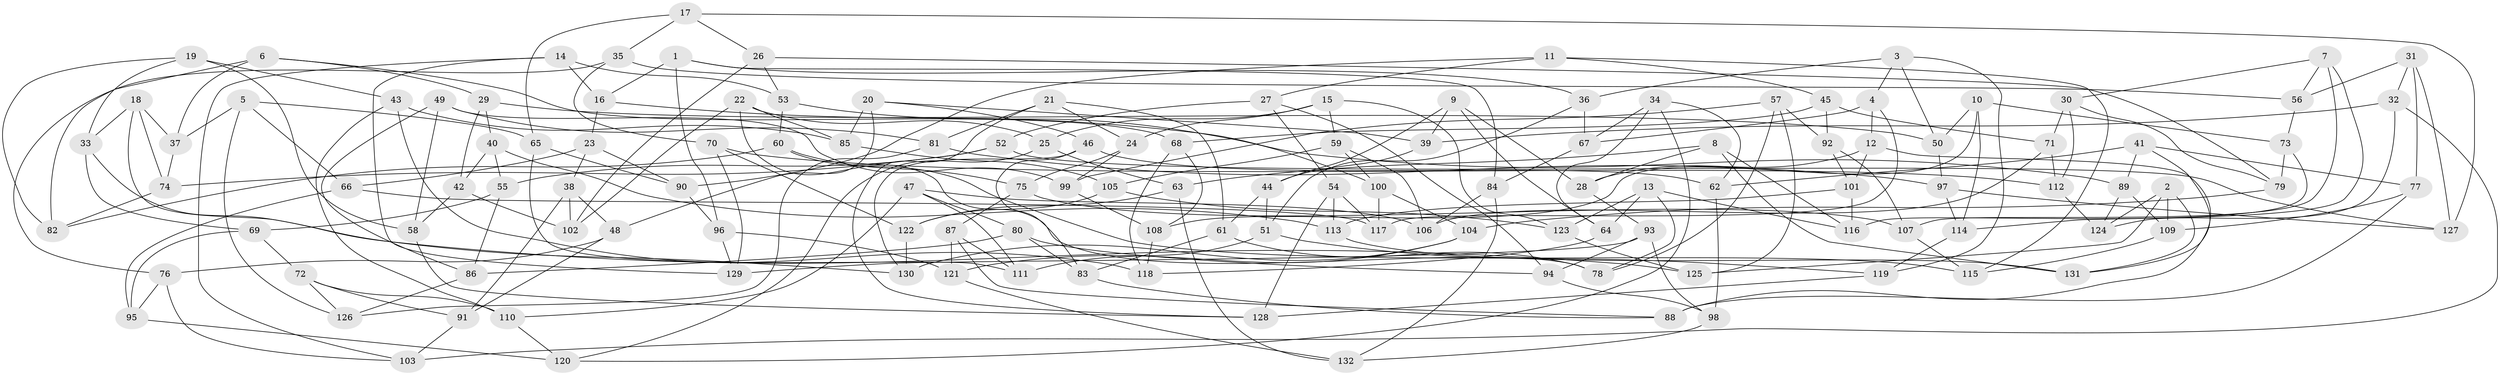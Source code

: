 // coarse degree distribution, {10: 0.1509433962264151, 9: 0.07547169811320754, 3: 0.07547169811320754, 12: 0.018867924528301886, 8: 0.09433962264150944, 6: 0.03773584905660377, 4: 0.4716981132075472, 7: 0.07547169811320754}
// Generated by graph-tools (version 1.1) at 2025/53/03/04/25 22:53:44]
// undirected, 132 vertices, 264 edges
graph export_dot {
  node [color=gray90,style=filled];
  1;
  2;
  3;
  4;
  5;
  6;
  7;
  8;
  9;
  10;
  11;
  12;
  13;
  14;
  15;
  16;
  17;
  18;
  19;
  20;
  21;
  22;
  23;
  24;
  25;
  26;
  27;
  28;
  29;
  30;
  31;
  32;
  33;
  34;
  35;
  36;
  37;
  38;
  39;
  40;
  41;
  42;
  43;
  44;
  45;
  46;
  47;
  48;
  49;
  50;
  51;
  52;
  53;
  54;
  55;
  56;
  57;
  58;
  59;
  60;
  61;
  62;
  63;
  64;
  65;
  66;
  67;
  68;
  69;
  70;
  71;
  72;
  73;
  74;
  75;
  76;
  77;
  78;
  79;
  80;
  81;
  82;
  83;
  84;
  85;
  86;
  87;
  88;
  89;
  90;
  91;
  92;
  93;
  94;
  95;
  96;
  97;
  98;
  99;
  100;
  101;
  102;
  103;
  104;
  105;
  106;
  107;
  108;
  109;
  110;
  111;
  112;
  113;
  114;
  115;
  116;
  117;
  118;
  119;
  120;
  121;
  122;
  123;
  124;
  125;
  126;
  127;
  128;
  129;
  130;
  131;
  132;
  1 -- 36;
  1 -- 16;
  1 -- 84;
  1 -- 96;
  2 -- 131;
  2 -- 109;
  2 -- 125;
  2 -- 124;
  3 -- 36;
  3 -- 119;
  3 -- 50;
  3 -- 4;
  4 -- 12;
  4 -- 67;
  4 -- 117;
  5 -- 126;
  5 -- 66;
  5 -- 65;
  5 -- 37;
  6 -- 37;
  6 -- 68;
  6 -- 29;
  6 -- 82;
  7 -- 30;
  7 -- 56;
  7 -- 107;
  7 -- 114;
  8 -- 131;
  8 -- 116;
  8 -- 28;
  8 -- 63;
  9 -- 44;
  9 -- 28;
  9 -- 64;
  9 -- 39;
  10 -- 114;
  10 -- 50;
  10 -- 108;
  10 -- 73;
  11 -- 27;
  11 -- 90;
  11 -- 45;
  11 -- 115;
  12 -- 28;
  12 -- 101;
  12 -- 88;
  13 -- 64;
  13 -- 78;
  13 -- 123;
  13 -- 116;
  14 -- 16;
  14 -- 129;
  14 -- 103;
  14 -- 53;
  15 -- 123;
  15 -- 25;
  15 -- 59;
  15 -- 24;
  16 -- 89;
  16 -- 23;
  17 -- 65;
  17 -- 127;
  17 -- 35;
  17 -- 26;
  18 -- 33;
  18 -- 74;
  18 -- 130;
  18 -- 37;
  19 -- 33;
  19 -- 58;
  19 -- 82;
  19 -- 43;
  20 -- 39;
  20 -- 46;
  20 -- 48;
  20 -- 85;
  21 -- 24;
  21 -- 128;
  21 -- 61;
  21 -- 81;
  22 -- 102;
  22 -- 85;
  22 -- 78;
  22 -- 25;
  23 -- 66;
  23 -- 90;
  23 -- 38;
  24 -- 75;
  24 -- 99;
  25 -- 63;
  25 -- 120;
  26 -- 53;
  26 -- 102;
  26 -- 79;
  27 -- 54;
  27 -- 52;
  27 -- 94;
  28 -- 93;
  29 -- 42;
  29 -- 40;
  29 -- 50;
  30 -- 71;
  30 -- 112;
  30 -- 79;
  31 -- 77;
  31 -- 32;
  31 -- 127;
  31 -- 56;
  32 -- 39;
  32 -- 103;
  32 -- 124;
  33 -- 125;
  33 -- 69;
  34 -- 120;
  34 -- 67;
  34 -- 64;
  34 -- 62;
  35 -- 76;
  35 -- 70;
  35 -- 56;
  36 -- 51;
  36 -- 67;
  37 -- 74;
  38 -- 102;
  38 -- 48;
  38 -- 91;
  39 -- 44;
  40 -- 113;
  40 -- 55;
  40 -- 42;
  41 -- 77;
  41 -- 62;
  41 -- 131;
  41 -- 89;
  42 -- 102;
  42 -- 58;
  43 -- 85;
  43 -- 110;
  43 -- 118;
  44 -- 51;
  44 -- 61;
  45 -- 71;
  45 -- 68;
  45 -- 92;
  46 -- 130;
  46 -- 83;
  46 -- 62;
  47 -- 110;
  47 -- 80;
  47 -- 111;
  47 -- 106;
  48 -- 91;
  48 -- 76;
  49 -- 99;
  49 -- 58;
  49 -- 86;
  49 -- 81;
  50 -- 97;
  51 -- 119;
  51 -- 111;
  52 -- 74;
  52 -- 55;
  52 -- 127;
  53 -- 60;
  53 -- 100;
  54 -- 128;
  54 -- 113;
  54 -- 117;
  55 -- 69;
  55 -- 86;
  56 -- 73;
  57 -- 78;
  57 -- 99;
  57 -- 92;
  57 -- 125;
  58 -- 128;
  59 -- 100;
  59 -- 106;
  59 -- 105;
  60 -- 75;
  60 -- 82;
  60 -- 115;
  61 -- 78;
  61 -- 83;
  62 -- 98;
  63 -- 122;
  63 -- 132;
  64 -- 118;
  65 -- 90;
  65 -- 111;
  66 -- 95;
  66 -- 117;
  67 -- 84;
  68 -- 118;
  68 -- 108;
  69 -- 72;
  69 -- 95;
  70 -- 122;
  70 -- 112;
  70 -- 129;
  71 -- 106;
  71 -- 112;
  72 -- 91;
  72 -- 126;
  72 -- 110;
  73 -- 116;
  73 -- 79;
  74 -- 82;
  75 -- 87;
  75 -- 107;
  76 -- 95;
  76 -- 103;
  77 -- 88;
  77 -- 109;
  79 -- 104;
  80 -- 83;
  80 -- 86;
  80 -- 94;
  81 -- 97;
  81 -- 126;
  83 -- 88;
  84 -- 132;
  84 -- 106;
  85 -- 105;
  86 -- 126;
  87 -- 121;
  87 -- 88;
  87 -- 111;
  89 -- 109;
  89 -- 124;
  90 -- 96;
  91 -- 103;
  92 -- 101;
  92 -- 107;
  93 -- 129;
  93 -- 94;
  93 -- 98;
  94 -- 98;
  95 -- 120;
  96 -- 121;
  96 -- 129;
  97 -- 114;
  97 -- 127;
  98 -- 132;
  99 -- 108;
  100 -- 117;
  100 -- 104;
  101 -- 116;
  101 -- 113;
  104 -- 130;
  104 -- 121;
  105 -- 122;
  105 -- 123;
  107 -- 115;
  108 -- 118;
  109 -- 115;
  110 -- 120;
  112 -- 124;
  113 -- 131;
  114 -- 119;
  119 -- 128;
  121 -- 132;
  122 -- 130;
  123 -- 125;
}
